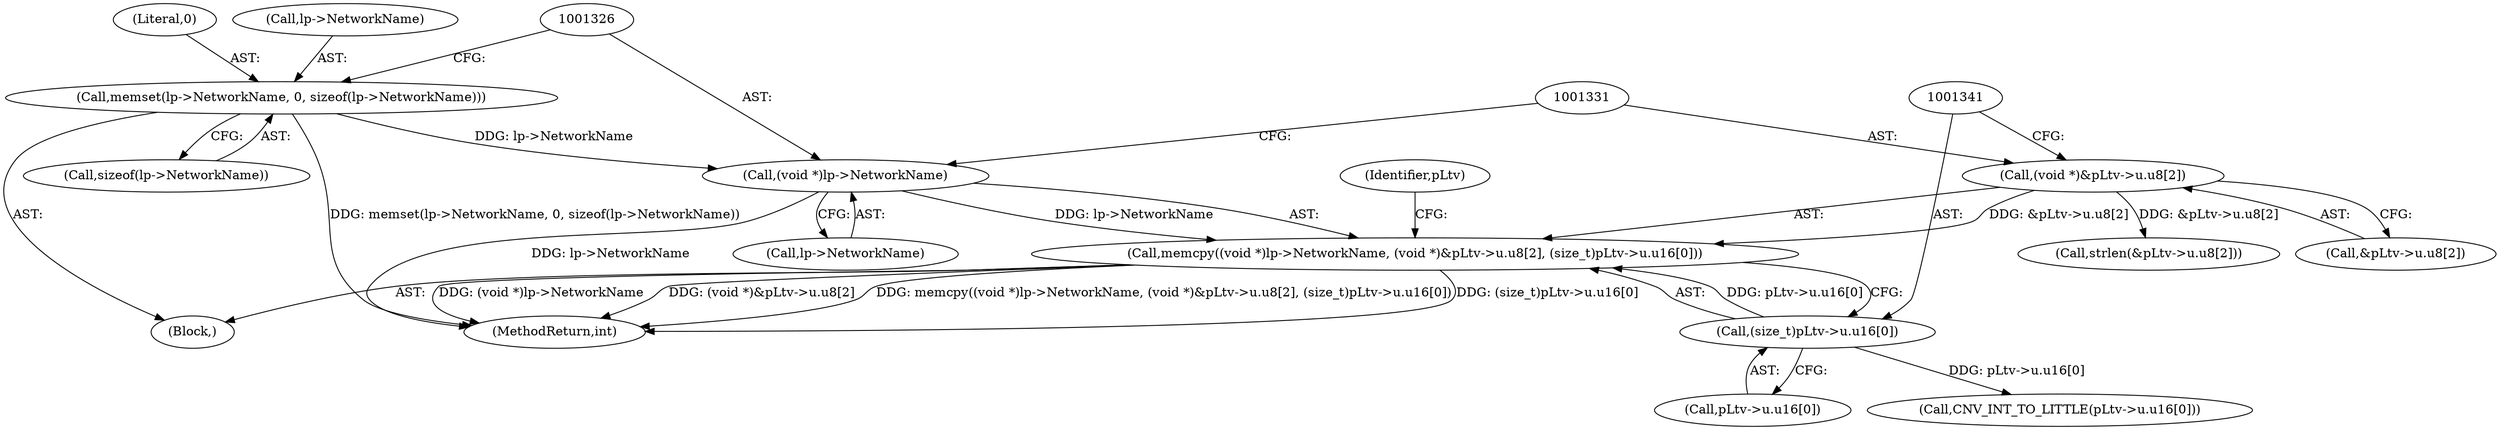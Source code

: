 digraph "0_linux_b5e2f339865fb443107e5b10603e53bbc92dc054_0@API" {
"1001324" [label="(Call,memcpy((void *)lp->NetworkName, (void *)&pLtv->u.u8[2], (size_t)pLtv->u.u16[0]))"];
"1001325" [label="(Call,(void *)lp->NetworkName)"];
"1001315" [label="(Call,memset(lp->NetworkName, 0, sizeof(lp->NetworkName)))"];
"1001330" [label="(Call,(void *)&pLtv->u.u8[2])"];
"1001340" [label="(Call,(size_t)pLtv->u.u16[0])"];
"1001332" [label="(Call,&pLtv->u.u8[2])"];
"1002520" [label="(MethodReturn,int)"];
"1001342" [label="(Call,pLtv->u.u16[0])"];
"1001319" [label="(Literal,0)"];
"1001353" [label="(Identifier,pLtv)"];
"1001324" [label="(Call,memcpy((void *)lp->NetworkName, (void *)&pLtv->u.u8[2], (size_t)pLtv->u.u16[0]))"];
"1001357" [label="(Call,CNV_INT_TO_LITTLE(pLtv->u.u16[0]))"];
"1001340" [label="(Call,(size_t)pLtv->u.u16[0])"];
"1001315" [label="(Call,memset(lp->NetworkName, 0, sizeof(lp->NetworkName)))"];
"1001368" [label="(Call,strlen(&pLtv->u.u8[2]))"];
"1001320" [label="(Call,sizeof(lp->NetworkName))"];
"1001325" [label="(Call,(void *)lp->NetworkName)"];
"1001327" [label="(Call,lp->NetworkName)"];
"1001316" [label="(Call,lp->NetworkName)"];
"1000412" [label="(Block,)"];
"1001330" [label="(Call,(void *)&pLtv->u.u8[2])"];
"1001324" -> "1000412"  [label="AST: "];
"1001324" -> "1001340"  [label="CFG: "];
"1001325" -> "1001324"  [label="AST: "];
"1001330" -> "1001324"  [label="AST: "];
"1001340" -> "1001324"  [label="AST: "];
"1001353" -> "1001324"  [label="CFG: "];
"1001324" -> "1002520"  [label="DDG: (void *)&pLtv->u.u8[2]"];
"1001324" -> "1002520"  [label="DDG: memcpy((void *)lp->NetworkName, (void *)&pLtv->u.u8[2], (size_t)pLtv->u.u16[0])"];
"1001324" -> "1002520"  [label="DDG: (size_t)pLtv->u.u16[0]"];
"1001324" -> "1002520"  [label="DDG: (void *)lp->NetworkName"];
"1001325" -> "1001324"  [label="DDG: lp->NetworkName"];
"1001330" -> "1001324"  [label="DDG: &pLtv->u.u8[2]"];
"1001340" -> "1001324"  [label="DDG: pLtv->u.u16[0]"];
"1001325" -> "1001327"  [label="CFG: "];
"1001326" -> "1001325"  [label="AST: "];
"1001327" -> "1001325"  [label="AST: "];
"1001331" -> "1001325"  [label="CFG: "];
"1001325" -> "1002520"  [label="DDG: lp->NetworkName"];
"1001315" -> "1001325"  [label="DDG: lp->NetworkName"];
"1001315" -> "1000412"  [label="AST: "];
"1001315" -> "1001320"  [label="CFG: "];
"1001316" -> "1001315"  [label="AST: "];
"1001319" -> "1001315"  [label="AST: "];
"1001320" -> "1001315"  [label="AST: "];
"1001326" -> "1001315"  [label="CFG: "];
"1001315" -> "1002520"  [label="DDG: memset(lp->NetworkName, 0, sizeof(lp->NetworkName))"];
"1001330" -> "1001332"  [label="CFG: "];
"1001331" -> "1001330"  [label="AST: "];
"1001332" -> "1001330"  [label="AST: "];
"1001341" -> "1001330"  [label="CFG: "];
"1001330" -> "1001368"  [label="DDG: &pLtv->u.u8[2]"];
"1001340" -> "1001342"  [label="CFG: "];
"1001341" -> "1001340"  [label="AST: "];
"1001342" -> "1001340"  [label="AST: "];
"1001340" -> "1001357"  [label="DDG: pLtv->u.u16[0]"];
}
